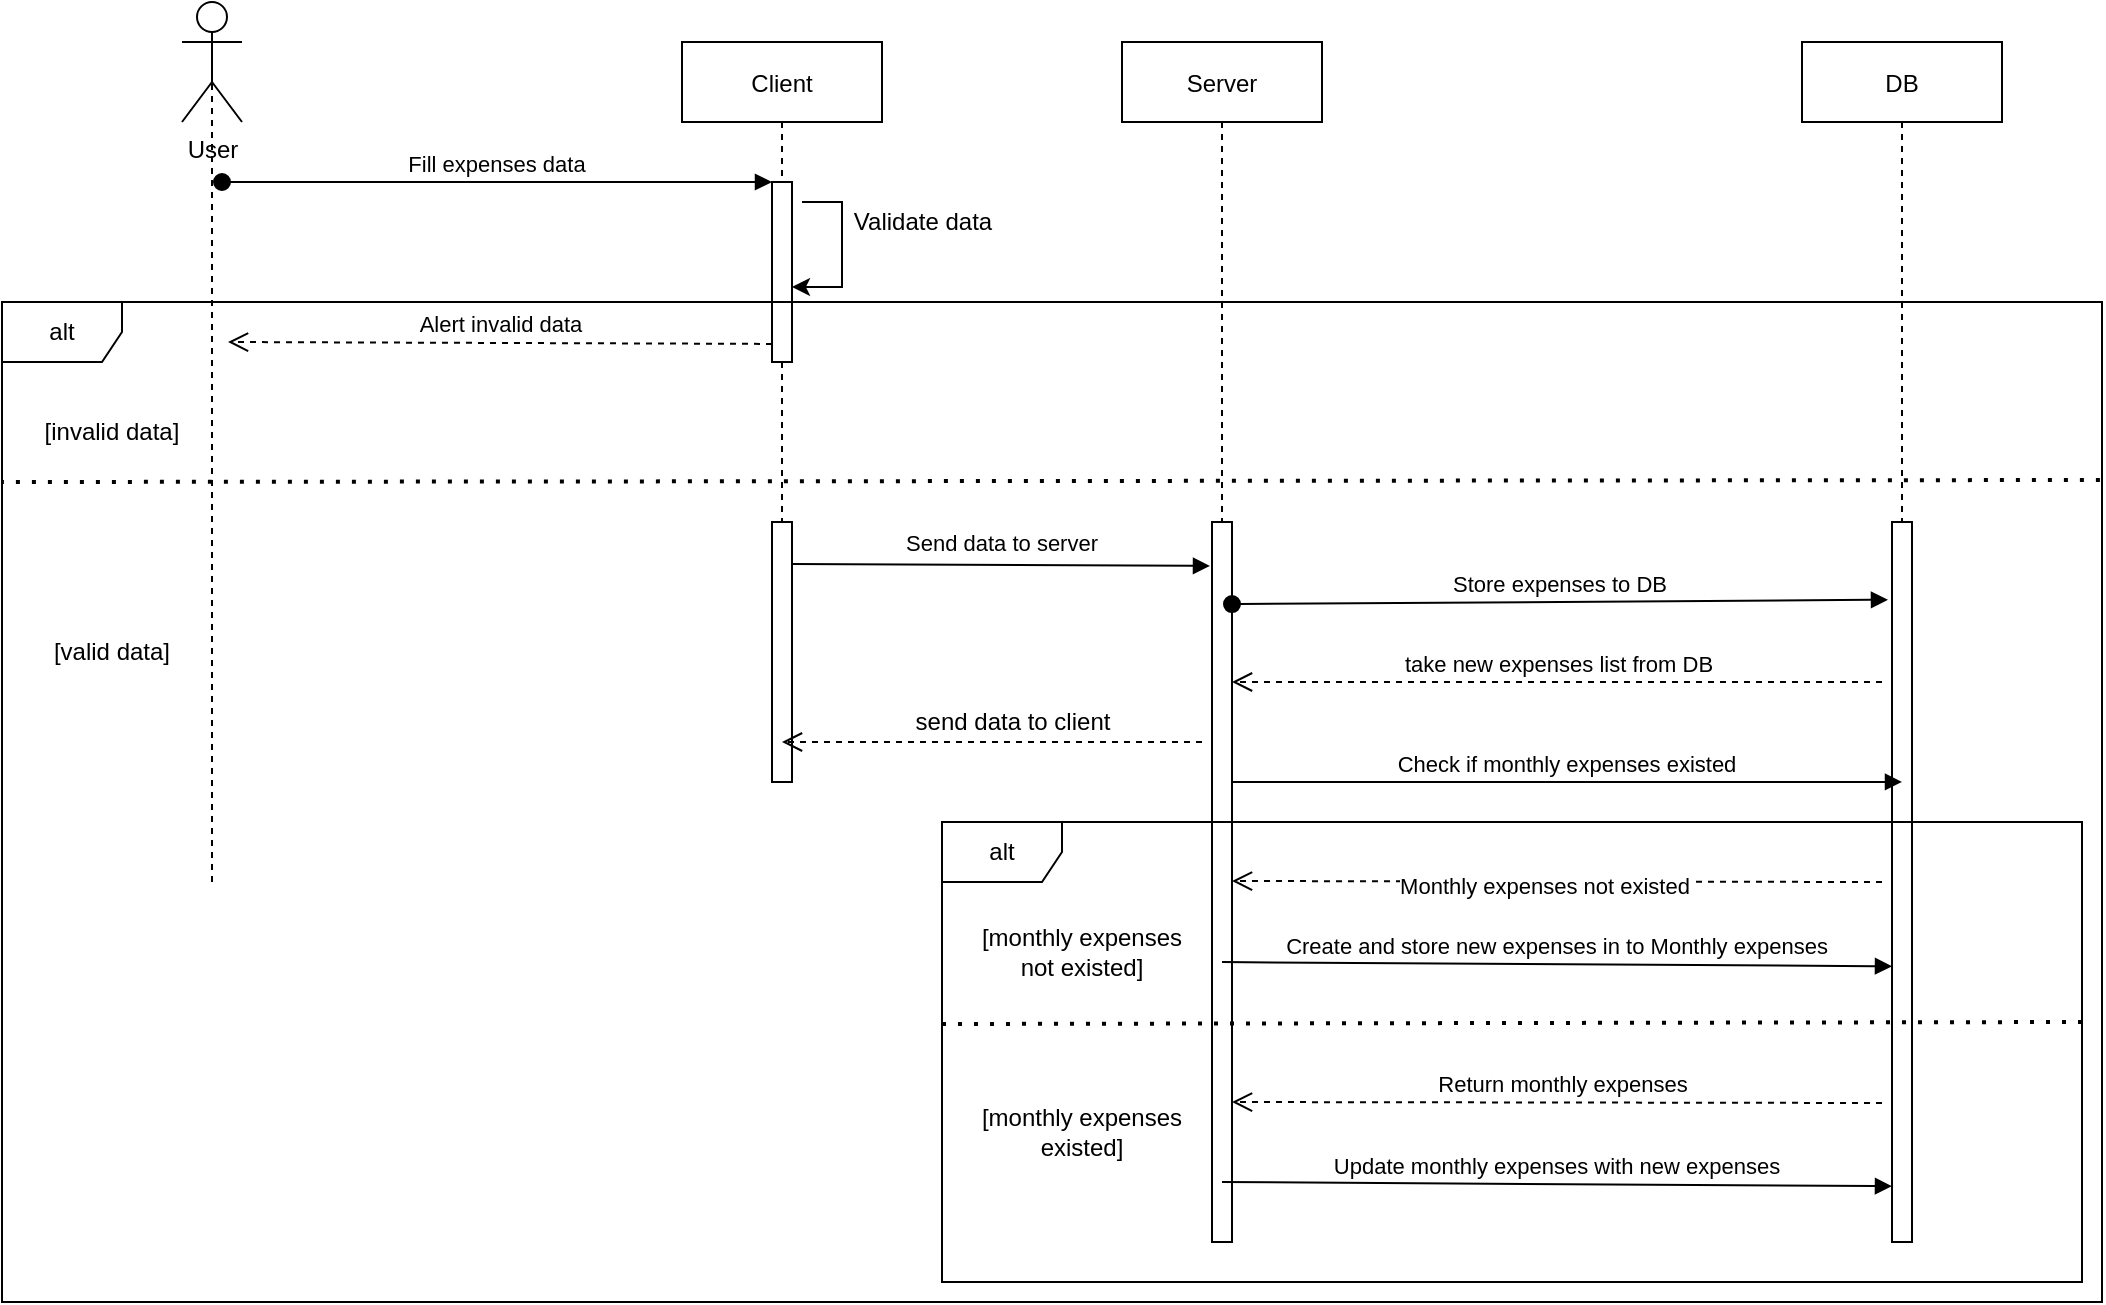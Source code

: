 <mxfile version="17.2.1" type="device"><diagram id="kgpKYQtTHZ0yAKxKKP6v" name="Page-1"><mxGraphModel dx="1346" dy="822" grid="1" gridSize="10" guides="1" tooltips="1" connect="1" arrows="1" fold="1" page="1" pageScale="1" pageWidth="850" pageHeight="1100" math="0" shadow="0"><root><mxCell id="0"/><mxCell id="1" parent="0"/><mxCell id="B_vhdXCo-NRuZdnA2rke-10" value="" style="points=[];perimeter=orthogonalPerimeter;rounded=0;shadow=0;strokeWidth=1;" parent="1" vertex="1"><mxGeometry x="995" y="320" width="10" height="360" as="geometry"/></mxCell><mxCell id="3nuBFxr9cyL0pnOWT2aG-6" value="" style="points=[];perimeter=orthogonalPerimeter;rounded=0;shadow=0;strokeWidth=1;" parent="1" vertex="1"><mxGeometry x="655" y="320" width="10" height="360" as="geometry"/></mxCell><mxCell id="3nuBFxr9cyL0pnOWT2aG-5" value="Server" style="shape=umlLifeline;perimeter=lifelinePerimeter;container=1;collapsible=0;recursiveResize=0;rounded=0;shadow=0;strokeWidth=1;" parent="1" vertex="1"><mxGeometry x="610" y="80" width="100" height="240" as="geometry"/></mxCell><mxCell id="3nuBFxr9cyL0pnOWT2aG-1" value="Client" style="shape=umlLifeline;perimeter=lifelinePerimeter;container=1;collapsible=0;recursiveResize=0;rounded=0;shadow=0;strokeWidth=1;" parent="1" vertex="1"><mxGeometry x="390" y="80" width="100" height="360" as="geometry"/></mxCell><mxCell id="3nuBFxr9cyL0pnOWT2aG-2" value="" style="points=[];perimeter=orthogonalPerimeter;rounded=0;shadow=0;strokeWidth=1;" parent="3nuBFxr9cyL0pnOWT2aG-1" vertex="1"><mxGeometry x="45" y="70" width="10" height="90" as="geometry"/></mxCell><mxCell id="3nuBFxr9cyL0pnOWT2aG-3" value="Fill expenses data" style="verticalAlign=bottom;startArrow=oval;endArrow=block;startSize=8;shadow=0;strokeWidth=1;" parent="3nuBFxr9cyL0pnOWT2aG-1" target="3nuBFxr9cyL0pnOWT2aG-2" edge="1"><mxGeometry relative="1" as="geometry"><mxPoint x="-230" y="70" as="sourcePoint"/></mxGeometry></mxCell><mxCell id="B_vhdXCo-NRuZdnA2rke-14" value="" style="endArrow=none;html=1;rounded=0;exitX=1;exitY=0.053;exitDx=0;exitDy=0;exitPerimeter=0;entryX=1;entryY=0.126;entryDx=0;entryDy=0;entryPerimeter=0;edgeStyle=orthogonalEdgeStyle;" parent="3nuBFxr9cyL0pnOWT2aG-1" source="3nuBFxr9cyL0pnOWT2aG-2" target="3nuBFxr9cyL0pnOWT2aG-2" edge="1"><mxGeometry width="50" height="50" relative="1" as="geometry"><mxPoint x="310" y="290" as="sourcePoint"/><mxPoint x="360" y="240" as="targetPoint"/></mxGeometry></mxCell><mxCell id="B_vhdXCo-NRuZdnA2rke-19" value="" style="points=[];perimeter=orthogonalPerimeter;rounded=0;shadow=0;strokeWidth=1;" parent="3nuBFxr9cyL0pnOWT2aG-1" vertex="1"><mxGeometry x="45" y="240" width="10" height="130" as="geometry"/></mxCell><mxCell id="B_vhdXCo-NRuZdnA2rke-28" value="Alert invalid data" style="html=1;verticalAlign=bottom;endArrow=open;dashed=1;endSize=8;rounded=0;" parent="3nuBFxr9cyL0pnOWT2aG-1" edge="1"><mxGeometry relative="1" as="geometry"><mxPoint x="45" y="150.96" as="sourcePoint"/><mxPoint x="-227" y="150" as="targetPoint"/></mxGeometry></mxCell><mxCell id="3nuBFxr9cyL0pnOWT2aG-8" value="Send data to server" style="verticalAlign=bottom;endArrow=block;shadow=0;strokeWidth=1;exitX=1;exitY=0.162;exitDx=0;exitDy=0;exitPerimeter=0;entryX=-0.1;entryY=0.061;entryDx=0;entryDy=0;entryPerimeter=0;" parent="1" source="B_vhdXCo-NRuZdnA2rke-19" target="3nuBFxr9cyL0pnOWT2aG-6" edge="1"><mxGeometry x="0.005" y="2" relative="1" as="geometry"><mxPoint x="275" y="160" as="sourcePoint"/><Array as="points"/><mxPoint as="offset"/></mxGeometry></mxCell><mxCell id="B_vhdXCo-NRuZdnA2rke-1" value="User" style="shape=umlActor;verticalLabelPosition=bottom;verticalAlign=top;html=1;outlineConnect=0;" parent="1" vertex="1"><mxGeometry x="140" y="60" width="30" height="60" as="geometry"/></mxCell><mxCell id="B_vhdXCo-NRuZdnA2rke-8" value="" style="endArrow=none;dashed=1;html=1;rounded=0;entryX=0.5;entryY=0.5;entryDx=0;entryDy=0;entryPerimeter=0;" parent="1" target="B_vhdXCo-NRuZdnA2rke-1" edge="1"><mxGeometry width="50" height="50" relative="1" as="geometry"><mxPoint x="155" y="500" as="sourcePoint"/><mxPoint x="450" y="340" as="targetPoint"/></mxGeometry></mxCell><mxCell id="B_vhdXCo-NRuZdnA2rke-9" value="DB" style="shape=umlLifeline;perimeter=lifelinePerimeter;container=1;collapsible=0;recursiveResize=0;rounded=0;shadow=0;strokeWidth=1;" parent="1" vertex="1"><mxGeometry x="950" y="80" width="100" height="240" as="geometry"/></mxCell><mxCell id="B_vhdXCo-NRuZdnA2rke-11" value="Store expenses to DB" style="verticalAlign=bottom;startArrow=oval;endArrow=block;startSize=8;shadow=0;strokeWidth=1;exitX=1;exitY=0.114;exitDx=0;exitDy=0;exitPerimeter=0;entryX=-0.2;entryY=0.108;entryDx=0;entryDy=0;entryPerimeter=0;" parent="1" source="3nuBFxr9cyL0pnOWT2aG-6" edge="1" target="B_vhdXCo-NRuZdnA2rke-10"><mxGeometry relative="1" as="geometry"><mxPoint x="660" y="410" as="sourcePoint"/><mxPoint x="925" y="360" as="targetPoint"/></mxGeometry></mxCell><mxCell id="B_vhdXCo-NRuZdnA2rke-15" value="" style="edgeStyle=elbowEdgeStyle;elbow=horizontal;endArrow=classic;html=1;rounded=0;entryX=1;entryY=0.583;entryDx=0;entryDy=0;entryPerimeter=0;" parent="1" target="3nuBFxr9cyL0pnOWT2aG-2" edge="1"><mxGeometry width="50" height="50" relative="1" as="geometry"><mxPoint x="450" y="160" as="sourcePoint"/><mxPoint x="750" y="320" as="targetPoint"/><Array as="points"><mxPoint x="470" y="180"/><mxPoint x="490" y="170"/></Array></mxGeometry></mxCell><mxCell id="B_vhdXCo-NRuZdnA2rke-18" value="alt" style="shape=umlFrame;whiteSpace=wrap;html=1;" parent="1" vertex="1"><mxGeometry x="50" y="210" width="1050" height="500" as="geometry"/></mxCell><mxCell id="B_vhdXCo-NRuZdnA2rke-16" value="Validate data" style="text;html=1;align=center;verticalAlign=middle;resizable=0;points=[];autosize=1;strokeColor=none;fillColor=none;" parent="1" vertex="1"><mxGeometry x="470" y="160" width="80" height="20" as="geometry"/></mxCell><mxCell id="B_vhdXCo-NRuZdnA2rke-23" value="[invalid data]" style="text;html=1;strokeColor=none;fillColor=none;align=center;verticalAlign=middle;whiteSpace=wrap;rounded=0;" parent="1" vertex="1"><mxGeometry x="70" y="260" width="70" height="30" as="geometry"/></mxCell><mxCell id="B_vhdXCo-NRuZdnA2rke-24" value="" style="endArrow=none;dashed=1;html=1;dashPattern=1 3;strokeWidth=2;rounded=0;entryX=0;entryY=0.18;entryDx=0;entryDy=0;entryPerimeter=0;exitX=0.999;exitY=0.178;exitDx=0;exitDy=0;exitPerimeter=0;" parent="1" source="B_vhdXCo-NRuZdnA2rke-18" target="B_vhdXCo-NRuZdnA2rke-18" edge="1"><mxGeometry width="50" height="50" relative="1" as="geometry"><mxPoint x="690" y="440" as="sourcePoint"/><mxPoint x="740" y="390" as="targetPoint"/></mxGeometry></mxCell><mxCell id="B_vhdXCo-NRuZdnA2rke-25" value="send data to client" style="text;html=1;align=center;verticalAlign=middle;resizable=0;points=[];autosize=1;strokeColor=none;fillColor=none;" parent="1" vertex="1"><mxGeometry x="500" y="410" width="110" height="20" as="geometry"/></mxCell><mxCell id="B_vhdXCo-NRuZdnA2rke-26" value="take new expenses list from DB" style="html=1;verticalAlign=bottom;endArrow=open;dashed=1;endSize=8;rounded=0;" parent="1" edge="1"><mxGeometry relative="1" as="geometry"><mxPoint x="990" y="400" as="sourcePoint"/><mxPoint x="665" y="400" as="targetPoint"/></mxGeometry></mxCell><mxCell id="B_vhdXCo-NRuZdnA2rke-27" value="" style="html=1;verticalAlign=bottom;endArrow=open;dashed=1;endSize=8;rounded=0;" parent="1" target="3nuBFxr9cyL0pnOWT2aG-1" edge="1"><mxGeometry relative="1" as="geometry"><mxPoint x="650" y="430" as="sourcePoint"/><mxPoint x="463" y="430.0" as="targetPoint"/></mxGeometry></mxCell><mxCell id="B_vhdXCo-NRuZdnA2rke-30" value="[valid data]" style="text;html=1;strokeColor=none;fillColor=none;align=center;verticalAlign=middle;whiteSpace=wrap;rounded=0;" parent="1" vertex="1"><mxGeometry x="70" y="370" width="70" height="30" as="geometry"/></mxCell><mxCell id="KvMv01bVr_V8Wdxx11dZ-5" value="Check if monthly expenses existed" style="html=1;verticalAlign=bottom;endArrow=block;rounded=0;entryX=0.5;entryY=0.361;entryDx=0;entryDy=0;entryPerimeter=0;" edge="1" parent="1" target="B_vhdXCo-NRuZdnA2rke-10"><mxGeometry width="80" relative="1" as="geometry"><mxPoint x="665" y="450" as="sourcePoint"/><mxPoint x="990" y="450" as="targetPoint"/></mxGeometry></mxCell><mxCell id="KvMv01bVr_V8Wdxx11dZ-6" value="Monthly expenses not existed" style="html=1;verticalAlign=bottom;endArrow=open;dashed=1;endSize=8;rounded=0;" edge="1" parent="1"><mxGeometry x="0.038" y="11" relative="1" as="geometry"><mxPoint x="990" y="500" as="sourcePoint"/><mxPoint x="665" y="499.5" as="targetPoint"/><mxPoint as="offset"/></mxGeometry></mxCell><mxCell id="KvMv01bVr_V8Wdxx11dZ-7" value="Create and store new expenses in to Monthly expenses" style="html=1;verticalAlign=bottom;endArrow=block;rounded=0;entryX=0;entryY=0.617;entryDx=0;entryDy=0;entryPerimeter=0;" edge="1" parent="1" target="B_vhdXCo-NRuZdnA2rke-10"><mxGeometry width="80" relative="1" as="geometry"><mxPoint x="660" y="540.04" as="sourcePoint"/><mxPoint x="925" y="540" as="targetPoint"/></mxGeometry></mxCell><mxCell id="KvMv01bVr_V8Wdxx11dZ-8" value="Return monthly expenses" style="html=1;verticalAlign=bottom;endArrow=open;dashed=1;endSize=8;rounded=0;" edge="1" parent="1"><mxGeometry x="-0.015" relative="1" as="geometry"><mxPoint x="990" y="610.5" as="sourcePoint"/><mxPoint x="665" y="610" as="targetPoint"/><mxPoint as="offset"/></mxGeometry></mxCell><mxCell id="KvMv01bVr_V8Wdxx11dZ-9" value="Update monthly expenses with new expenses" style="html=1;verticalAlign=bottom;endArrow=block;rounded=0;entryX=0;entryY=0.617;entryDx=0;entryDy=0;entryPerimeter=0;" edge="1" parent="1"><mxGeometry width="80" relative="1" as="geometry"><mxPoint x="660" y="650" as="sourcePoint"/><mxPoint x="995" y="652.08" as="targetPoint"/></mxGeometry></mxCell><mxCell id="KvMv01bVr_V8Wdxx11dZ-11" value="alt" style="shape=umlFrame;whiteSpace=wrap;html=1;" vertex="1" parent="1"><mxGeometry x="520" y="470" width="570" height="230" as="geometry"/></mxCell><mxCell id="KvMv01bVr_V8Wdxx11dZ-12" value="" style="endArrow=none;dashed=1;html=1;dashPattern=1 3;strokeWidth=2;rounded=0;exitX=0.999;exitY=0.178;exitDx=0;exitDy=0;exitPerimeter=0;" edge="1" parent="1"><mxGeometry width="50" height="50" relative="1" as="geometry"><mxPoint x="1090.0" y="570" as="sourcePoint"/><mxPoint x="520" y="571" as="targetPoint"/></mxGeometry></mxCell><mxCell id="KvMv01bVr_V8Wdxx11dZ-13" value="[monthly expenses not existed]" style="text;html=1;strokeColor=none;fillColor=none;align=center;verticalAlign=middle;whiteSpace=wrap;rounded=0;" vertex="1" parent="1"><mxGeometry x="530" y="520" width="120" height="30" as="geometry"/></mxCell><mxCell id="KvMv01bVr_V8Wdxx11dZ-14" value="[monthly expenses existed]" style="text;html=1;strokeColor=none;fillColor=none;align=center;verticalAlign=middle;whiteSpace=wrap;rounded=0;" vertex="1" parent="1"><mxGeometry x="520" y="610" width="140" height="30" as="geometry"/></mxCell></root></mxGraphModel></diagram></mxfile>